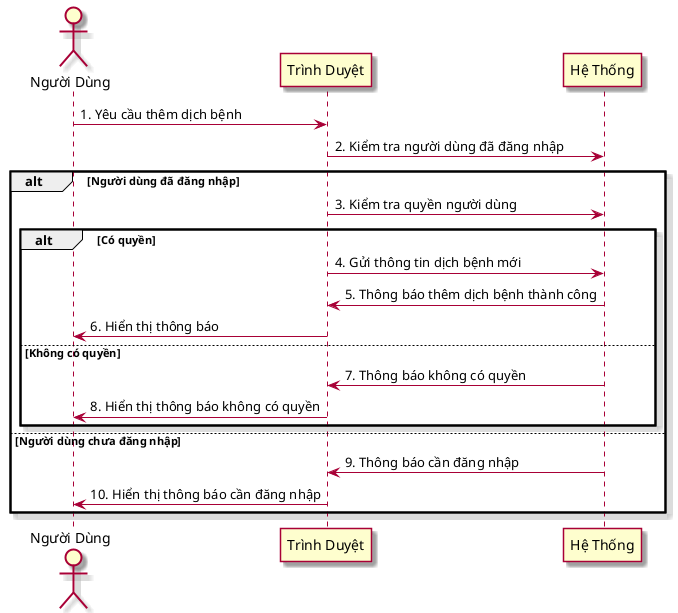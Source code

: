 @startuml "them dich benh"

skin rose
actor "Người Dùng" as User
participant "Trình Duyệt" as Browser
participant "Hệ Thống" as Server

User -> Browser: 1. Yêu cầu thêm dịch bệnh
Browser -> Server: 2. Kiểm tra người dùng đã đăng nhập
alt Người dùng đã đăng nhập
    Browser -> Server: 3. Kiểm tra quyền người dùng
    alt Có quyền
        Browser -> Server: 4. Gửi thông tin dịch bệnh mới
        Server -> Browser: 5. Thông báo thêm dịch bệnh thành công
        Browser -> User: 6. Hiển thị thông báo
    else Không có quyền
        Server -> Browser: 7. Thông báo không có quyền
        Browser -> User: 8. Hiển thị thông báo không có quyền
    end
else Người dùng chưa đăng nhập
    Server -> Browser: 9. Thông báo cần đăng nhập
    Browser -> User: 10. Hiển thị thông báo cần đăng nhập
end
@enduml
